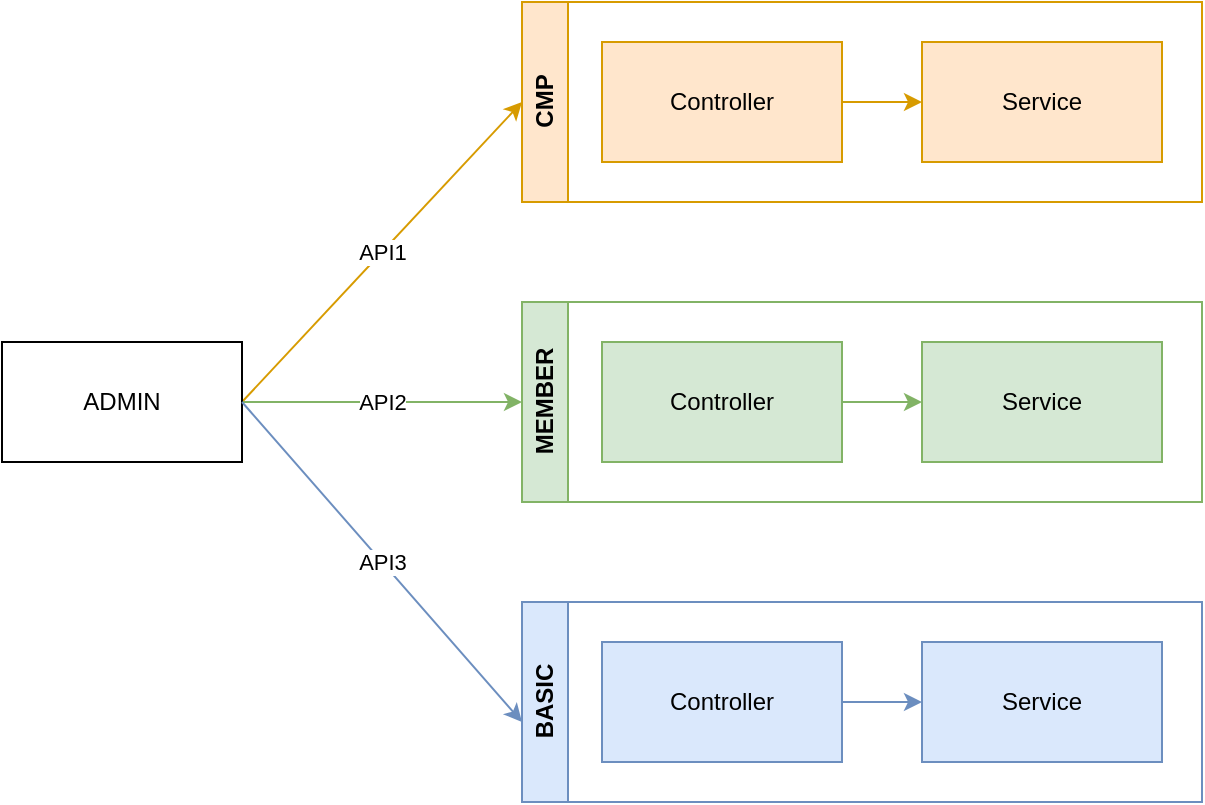 <mxfile version="26.1.0">
  <diagram name="페이지-1" id="MihOP8HVAaGrmpQ7puKx">
    <mxGraphModel dx="2026" dy="713" grid="1" gridSize="10" guides="1" tooltips="1" connect="1" arrows="1" fold="1" page="0" pageScale="1" pageWidth="827" pageHeight="1169" math="0" shadow="0">
      <root>
        <mxCell id="0" />
        <mxCell id="1" parent="0" />
        <mxCell id="cARZNgqgTZmyXKRvxcbQ-4" value="API1" style="rounded=0;orthogonalLoop=1;jettySize=auto;html=1;exitX=1;exitY=0.5;exitDx=0;exitDy=0;fillColor=#ffe6cc;strokeColor=#d79b00;" parent="1" source="cARZNgqgTZmyXKRvxcbQ-1" edge="1">
          <mxGeometry relative="1" as="geometry">
            <mxPoint x="600" y="570" as="targetPoint" />
          </mxGeometry>
        </mxCell>
        <mxCell id="cARZNgqgTZmyXKRvxcbQ-5" value="API2" style="rounded=0;orthogonalLoop=1;jettySize=auto;html=1;exitX=1;exitY=0.5;exitDx=0;exitDy=0;entryX=0;entryY=0.5;entryDx=0;entryDy=0;fillColor=#d5e8d4;strokeColor=#82b366;" parent="1" source="cARZNgqgTZmyXKRvxcbQ-1" target="ENg6kExv28QaTYg1Y7jo-16" edge="1">
          <mxGeometry relative="1" as="geometry">
            <mxPoint x="600" y="730" as="targetPoint" />
          </mxGeometry>
        </mxCell>
        <mxCell id="cARZNgqgTZmyXKRvxcbQ-1" value="ADMIN" style="rounded=0;whiteSpace=wrap;html=1;" parent="1" vertex="1">
          <mxGeometry x="340" y="690" width="120" height="60" as="geometry" />
        </mxCell>
        <mxCell id="ENg6kExv28QaTYg1Y7jo-15" value="CMP" style="swimlane;horizontal=0;whiteSpace=wrap;html=1;fillColor=#ffe6cc;strokeColor=#d79b00;" vertex="1" parent="1">
          <mxGeometry x="600" y="520" width="340" height="100" as="geometry" />
        </mxCell>
        <mxCell id="ENg6kExv28QaTYg1Y7jo-17" value="" style="edgeStyle=orthogonalEdgeStyle;rounded=0;orthogonalLoop=1;jettySize=auto;html=1;fillColor=#ffe6cc;strokeColor=#d79b00;" edge="1" parent="ENg6kExv28QaTYg1Y7jo-15" source="ENg6kExv28QaTYg1Y7jo-6" target="ENg6kExv28QaTYg1Y7jo-7">
          <mxGeometry relative="1" as="geometry" />
        </mxCell>
        <mxCell id="ENg6kExv28QaTYg1Y7jo-6" value="Controller" style="rounded=0;whiteSpace=wrap;html=1;fillColor=#ffe6cc;strokeColor=#d79b00;" vertex="1" parent="ENg6kExv28QaTYg1Y7jo-15">
          <mxGeometry x="40" y="20" width="120" height="60" as="geometry" />
        </mxCell>
        <mxCell id="ENg6kExv28QaTYg1Y7jo-7" value="Service" style="rounded=0;whiteSpace=wrap;html=1;fillColor=#ffe6cc;strokeColor=#d79b00;" vertex="1" parent="ENg6kExv28QaTYg1Y7jo-15">
          <mxGeometry x="200" y="20" width="120" height="60" as="geometry" />
        </mxCell>
        <mxCell id="ENg6kExv28QaTYg1Y7jo-16" value="MEMBER" style="swimlane;horizontal=0;whiteSpace=wrap;html=1;fillColor=#d5e8d4;strokeColor=#82b366;" vertex="1" parent="1">
          <mxGeometry x="600" y="670" width="340" height="100" as="geometry" />
        </mxCell>
        <mxCell id="ENg6kExv28QaTYg1Y7jo-18" value="" style="edgeStyle=orthogonalEdgeStyle;rounded=0;orthogonalLoop=1;jettySize=auto;html=1;fillColor=#d5e8d4;strokeColor=#82b366;" edge="1" parent="ENg6kExv28QaTYg1Y7jo-16" source="ENg6kExv28QaTYg1Y7jo-8" target="ENg6kExv28QaTYg1Y7jo-9">
          <mxGeometry relative="1" as="geometry" />
        </mxCell>
        <mxCell id="ENg6kExv28QaTYg1Y7jo-8" value="Controller" style="rounded=0;whiteSpace=wrap;html=1;fillColor=#d5e8d4;strokeColor=#82b366;" vertex="1" parent="ENg6kExv28QaTYg1Y7jo-16">
          <mxGeometry x="40" y="20" width="120" height="60" as="geometry" />
        </mxCell>
        <mxCell id="ENg6kExv28QaTYg1Y7jo-9" value="Service" style="rounded=0;whiteSpace=wrap;html=1;fillColor=#d5e8d4;strokeColor=#82b366;" vertex="1" parent="ENg6kExv28QaTYg1Y7jo-16">
          <mxGeometry x="200" y="20" width="120" height="60" as="geometry" />
        </mxCell>
        <mxCell id="ENg6kExv28QaTYg1Y7jo-20" value="BASIC" style="swimlane;horizontal=0;whiteSpace=wrap;html=1;fillColor=#dae8fc;strokeColor=#6c8ebf;" vertex="1" parent="1">
          <mxGeometry x="600" y="820" width="340" height="100" as="geometry" />
        </mxCell>
        <mxCell id="ENg6kExv28QaTYg1Y7jo-21" value="" style="edgeStyle=orthogonalEdgeStyle;rounded=0;orthogonalLoop=1;jettySize=auto;html=1;fillColor=#dae8fc;strokeColor=#6c8ebf;" edge="1" parent="ENg6kExv28QaTYg1Y7jo-20" source="ENg6kExv28QaTYg1Y7jo-22" target="ENg6kExv28QaTYg1Y7jo-23">
          <mxGeometry relative="1" as="geometry" />
        </mxCell>
        <mxCell id="ENg6kExv28QaTYg1Y7jo-22" value="Controller" style="rounded=0;whiteSpace=wrap;html=1;fillColor=#dae8fc;strokeColor=#6c8ebf;" vertex="1" parent="ENg6kExv28QaTYg1Y7jo-20">
          <mxGeometry x="40" y="20" width="120" height="60" as="geometry" />
        </mxCell>
        <mxCell id="ENg6kExv28QaTYg1Y7jo-23" value="Service" style="rounded=0;whiteSpace=wrap;html=1;fillColor=#dae8fc;strokeColor=#6c8ebf;" vertex="1" parent="ENg6kExv28QaTYg1Y7jo-20">
          <mxGeometry x="200" y="20" width="120" height="60" as="geometry" />
        </mxCell>
        <mxCell id="ENg6kExv28QaTYg1Y7jo-25" value="API3" style="rounded=0;orthogonalLoop=1;jettySize=auto;html=1;entryX=0;entryY=0.6;entryDx=0;entryDy=0;entryPerimeter=0;exitX=1;exitY=0.5;exitDx=0;exitDy=0;fillColor=#dae8fc;strokeColor=#6c8ebf;" edge="1" parent="1" source="cARZNgqgTZmyXKRvxcbQ-1" target="ENg6kExv28QaTYg1Y7jo-20">
          <mxGeometry relative="1" as="geometry" />
        </mxCell>
      </root>
    </mxGraphModel>
  </diagram>
</mxfile>
